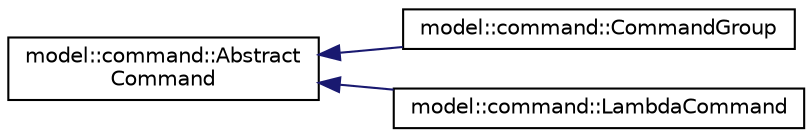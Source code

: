 digraph "Graphical Class Hierarchy"
{
 // LATEX_PDF_SIZE
  edge [fontname="Helvetica",fontsize="10",labelfontname="Helvetica",labelfontsize="10"];
  node [fontname="Helvetica",fontsize="10",shape=record];
  rankdir="LR";
  Node0 [label="model::command::Abstract\lCommand",height=0.2,width=0.4,color="black", fillcolor="white", style="filled",URL="$classmodel_1_1command_1_1_abstract_command.html",tooltip=" "];
  Node0 -> Node1 [dir="back",color="midnightblue",fontsize="10",style="solid",fontname="Helvetica"];
  Node1 [label="model::command::CommandGroup",height=0.2,width=0.4,color="black", fillcolor="white", style="filled",URL="$classmodel_1_1command_1_1_command_group.html",tooltip=" "];
  Node0 -> Node2 [dir="back",color="midnightblue",fontsize="10",style="solid",fontname="Helvetica"];
  Node2 [label="model::command::LambdaCommand",height=0.2,width=0.4,color="black", fillcolor="white", style="filled",URL="$classmodel_1_1command_1_1_lambda_command.html",tooltip=" "];
}
